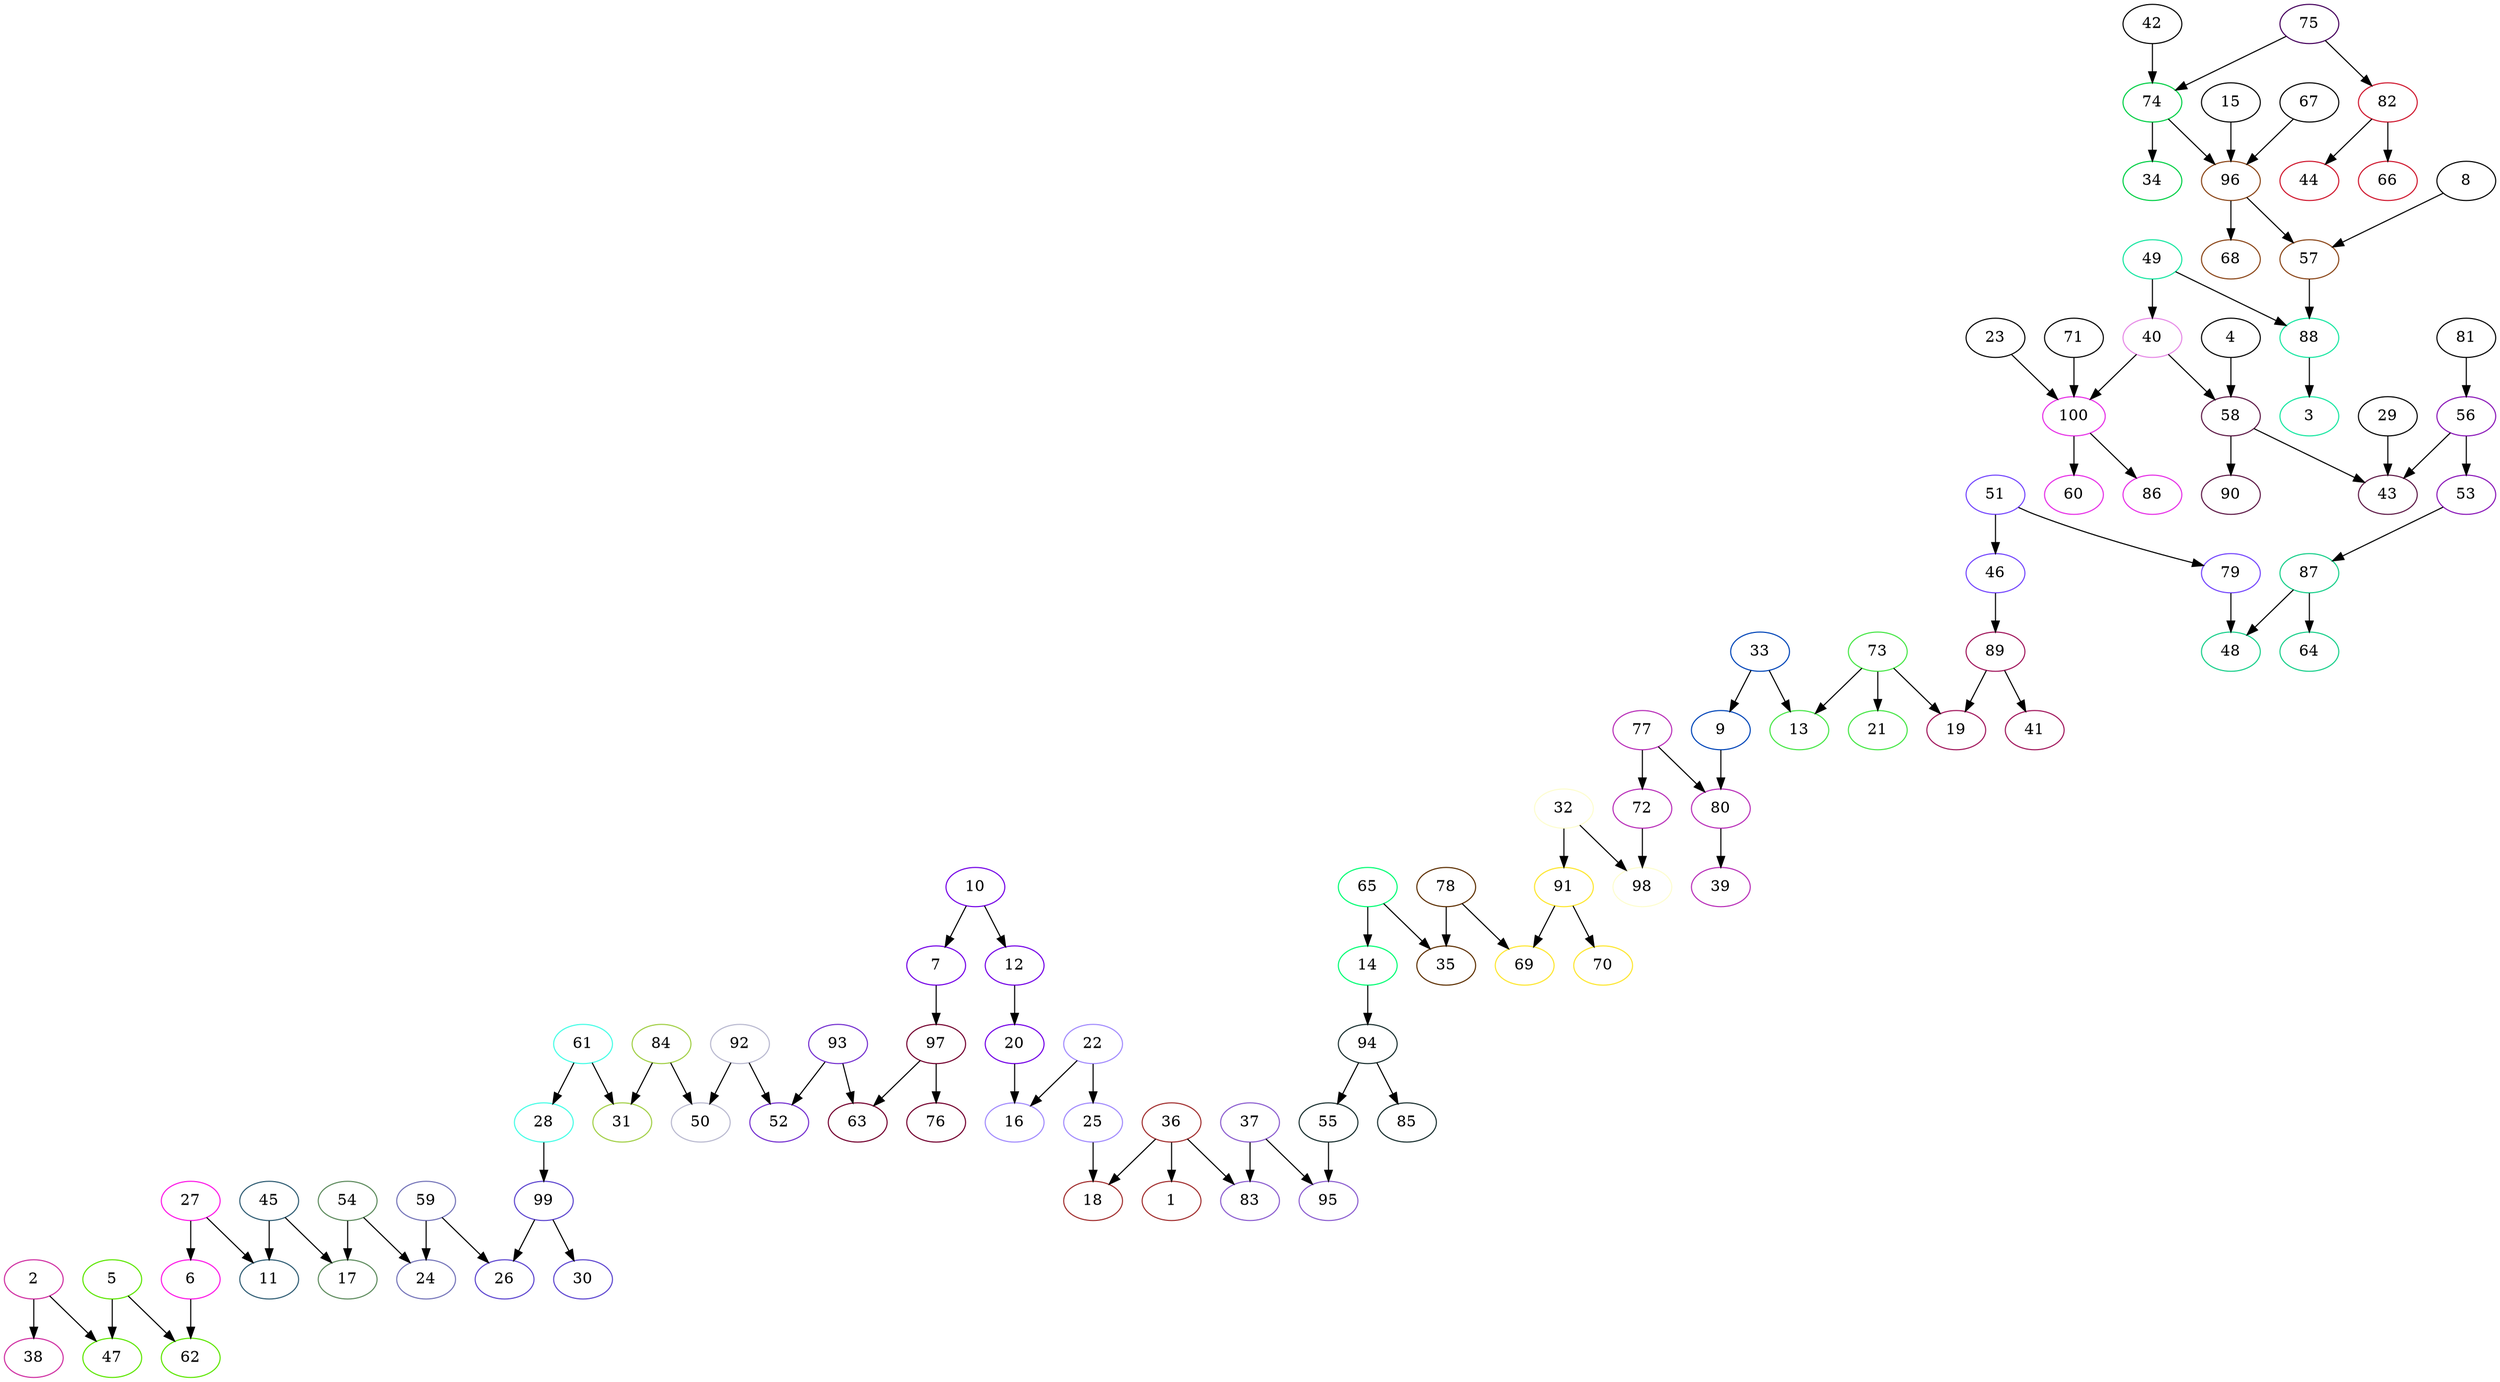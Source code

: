 digraph sample {
2 [color="#cf2ea1"];
5 [color="#5ce600"];
27 [color="#fd17e6"];
45 [color="#2e5c73"];
54 [color="#5c8a5c"];
59 [color="#7373b8"];
99 [color="#5c45cf"];
61 [color="#45fde6"];
84 [color="#a1cf45"];
92 [color="#b8b8cf"];
93 [color="#732ecf"];
97 [color="#73002e"];
10 [color="#7300e6"];
22 [color="#a18afd"];
36 [color="#a12e2e"];
37 [color="#8a5ccf"];
94 [color="#172e2e"];
65 [color="#00fd73"];
78 [color="#5c2e00"];
91 [color="#fde62e"];
32 [color="#fdfdcf"];
77 [color="#b82eb8"];
33 [color="#0045b8"];
73 [color="#45e645"];
89 [color="#a1175c"];
51 [color="#7345fd"];
87 [color="#17cf8a"];
56 [color="#8a17b8"];
58 [color="#5c1745"];
40 [color="#e68ae6"];
100 [color="#e62ee6"];
49 [color="#17e6a1"];
96 [color="#8a4517"];
74 [color="#00cf45"];
75 [color="#45005c"];
82 [color="#cf172e"];
38 [color="#cf2ea1"];
47 [color="#cf2ea1"];
47 [color="#5ce600"];
62 [color="#5ce600"];
6 [color="#fd17e6"];
11 [color="#fd17e6"];
11 [color="#2e5c73"];
17 [color="#2e5c73"];
17 [color="#5c8a5c"];
24 [color="#5c8a5c"];
24 [color="#7373b8"];
26 [color="#7373b8"];
26 [color="#5c45cf"];
30 [color="#5c45cf"];
28 [color="#45fde6"];
31 [color="#45fde6"];
31 [color="#a1cf45"];
50 [color="#a1cf45"];
50 [color="#b8b8cf"];
52 [color="#b8b8cf"];
52 [color="#732ecf"];
63 [color="#732ecf"];
63 [color="#73002e"];
76 [color="#73002e"];
7 [color="#7300e6"];
12 [color="#7300e6"];
20 [color="#7300e6"];
16 [color="#7300e6"];
16 [color="#a18afd"];
25 [color="#a18afd"];
18 [color="#a18afd"];
18 [color="#a12e2e"];
83 [color="#a12e2e"];
83 [color="#8a5ccf"];
95 [color="#8a5ccf"];
55 [color="#172e2e"];
85 [color="#172e2e"];
14 [color="#00fd73"];
35 [color="#00fd73"];
35 [color="#5c2e00"];
69 [color="#5c2e00"];
69 [color="#fde62e"];
70 [color="#fde62e"];
98 [color="#fdfdcf"];
72 [color="#b82eb8"];
80 [color="#b82eb8"];
39 [color="#b82eb8"];
9 [color="#0045b8"];
13 [color="#0045b8"];
13 [color="#45e645"];
19 [color="#45e645"];
19 [color="#a1175c"];
41 [color="#a1175c"];
46 [color="#7345fd"];
79 [color="#7345fd"];
48 [color="#7345fd"];
48 [color="#17cf8a"];
64 [color="#17cf8a"];
53 [color="#8a17b8"];
43 [color="#8a17b8"];
43 [color="#5c1745"];
90 [color="#5c1745"];
60 [color="#e62ee6"];
86 [color="#e62ee6"];
88 [color="#17e6a1"];
57 [color="#8a4517"];
68 [color="#8a4517"];
44 [color="#cf172e"];
66 [color="#cf172e"];
34 [color="#00cf45"];
3 [color="#17e6a1"];
21 [color="#45e645"];
1 [color="#a12e2e"];
2 -> 38[color="black"];
2 -> 47[color="black"];
4 -> 58[color="black"];
5 -> 47[color="black"];
5 -> 62[color="black"];
6 -> 62[color="black"];
7 -> 97[color="black"];
8 -> 57[color="black"];
9 -> 80[color="black"];
10 -> 7[color="black"];
10 -> 12[color="black"];
12 -> 20[color="black"];
14 -> 94[color="black"];
15 -> 96[color="black"];
20 -> 16[color="black"];
22 -> 16[color="black"];
22 -> 25[color="black"];
23 -> 100[color="black"];
25 -> 18[color="black"];
27 -> 6[color="black"];
27 -> 11[color="black"];
28 -> 99[color="black"];
29 -> 43[color="black"];
32 -> 91[color="black"];
32 -> 98[color="black"];
33 -> 9[color="black"];
33 -> 13[color="black"];
36 -> 1[color="black"];
36 -> 18[color="black"];
36 -> 83[color="black"];
37 -> 83[color="black"];
37 -> 95[color="black"];
40 -> 58[color="black"];
40 -> 100[color="black"];
42 -> 74[color="black"];
45 -> 11[color="black"];
45 -> 17[color="black"];
46 -> 89[color="black"];
49 -> 40[color="black"];
49 -> 88[color="black"];
51 -> 46[color="black"];
51 -> 79[color="black"];
53 -> 87[color="black"];
54 -> 17[color="black"];
54 -> 24[color="black"];
55 -> 95[color="black"];
56 -> 43[color="black"];
56 -> 53[color="black"];
57 -> 88[color="black"];
58 -> 43[color="black"];
58 -> 90[color="black"];
59 -> 24[color="black"];
59 -> 26[color="black"];
61 -> 28[color="black"];
61 -> 31[color="black"];
65 -> 14[color="black"];
65 -> 35[color="black"];
67 -> 96[color="black"];
71 -> 100[color="black"];
72 -> 98[color="black"];
73 -> 13[color="black"];
73 -> 19[color="black"];
73 -> 21[color="black"];
74 -> 34[color="black"];
74 -> 96[color="black"];
75 -> 74[color="black"];
75 -> 82[color="black"];
77 -> 72[color="black"];
77 -> 80[color="black"];
78 -> 35[color="black"];
78 -> 69[color="black"];
79 -> 48[color="black"];
80 -> 39[color="black"];
81 -> 56[color="black"];
82 -> 44[color="black"];
82 -> 66[color="black"];
84 -> 31[color="black"];
84 -> 50[color="black"];
87 -> 48[color="black"];
87 -> 64[color="black"];
88 -> 3[color="black"];
89 -> 19[color="black"];
89 -> 41[color="black"];
91 -> 69[color="black"];
91 -> 70[color="black"];
92 -> 50[color="black"];
92 -> 52[color="black"];
93 -> 52[color="black"];
93 -> 63[color="black"];
94 -> 55[color="black"];
94 -> 85[color="black"];
96 -> 57[color="black"];
96 -> 68[color="black"];
97 -> 63[color="black"];
97 -> 76[color="black"];
99 -> 26[color="black"];
99 -> 30[color="black"];
100 -> 60[color="black"];
100 -> 86[color="black"];
}